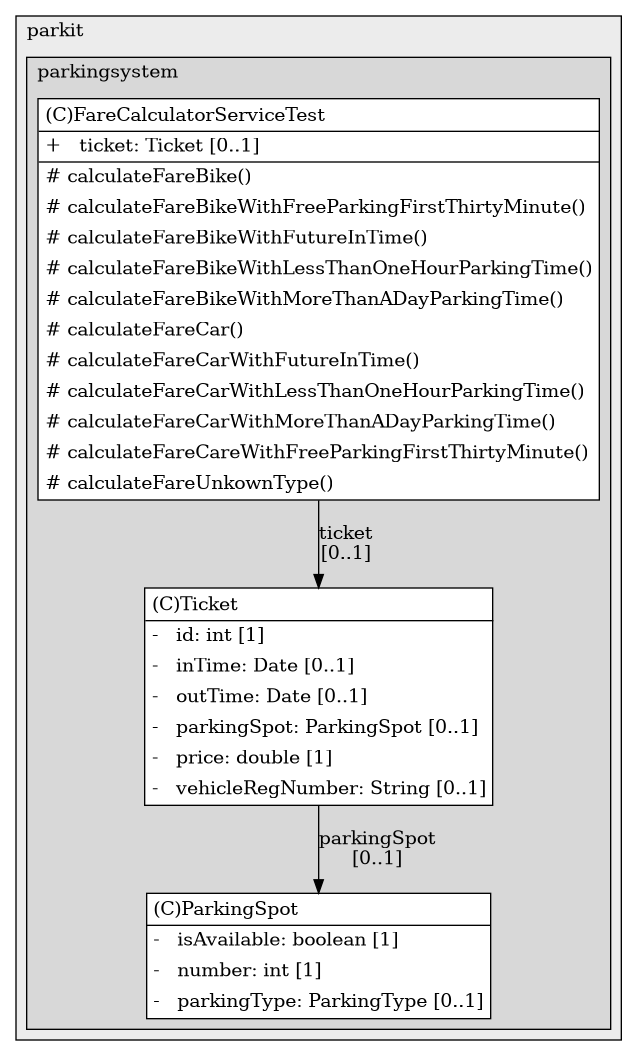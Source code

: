 @startuml

/' diagram meta data start
config=StructureConfiguration;
{
  "projectClassification": {
    "searchMode": "OpenProject", // OpenProject, AllProjects
    "includedProjects": "",
    "pathEndKeywords": "*.impl",
    "isClientPath": "",
    "isClientName": "",
    "isTestPath": "",
    "isTestName": "",
    "isMappingPath": "",
    "isMappingName": "",
    "isDataAccessPath": "",
    "isDataAccessName": "",
    "isDataStructurePath": "",
    "isDataStructureName": "",
    "isInterfaceStructuresPath": "",
    "isInterfaceStructuresName": "",
    "isEntryPointPath": "",
    "isEntryPointName": ""
  },
  "graphRestriction": {
    "classPackageExcludeFilter": "",
    "classPackageIncludeFilter": "",
    "classNameExcludeFilter": "",
    "classNameIncludeFilter": "",
    "methodNameExcludeFilter": "",
    "methodNameIncludeFilter": "",
    "removeByInheritance": "", // inheritance/annotation based filtering is done in a second step
    "removeByAnnotation": "",
    "removeByClassPackage": "", // cleanup the graph after inheritance/annotation based filtering is done
    "removeByClassName": "",
    "cutMappings": false,
    "cutEnum": true,
    "cutTests": true,
    "cutClient": true,
    "cutDataAccess": true,
    "cutInterfaceStructures": true,
    "cutDataStructures": true,
    "cutGetterAndSetter": true,
    "cutConstructors": true
  },
  "graphTraversal": {
    "forwardDepth": 4,
    "backwardDepth": 3,
    "classPackageExcludeFilter": "",
    "classPackageIncludeFilter": "",
    "classNameExcludeFilter": "",
    "classNameIncludeFilter": "",
    "methodNameExcludeFilter": "",
    "methodNameIncludeFilter": "",
    "hideMappings": false,
    "hideDataStructures": false,
    "hidePrivateMethods": true,
    "hideInterfaceCalls": true, // indirection: implementation -> interface (is hidden) -> implementation
    "onlyShowApplicationEntryPoints": false // root node is included
  },
  "details": {
    "aggregation": "GroupByClass", // ByClass, GroupByClass, None
    "showClassGenericTypes": true,
    "showMethods": true,
    "showMethodParameterNames": true,
    "showMethodParameterTypes": true,
    "showMethodReturnType": true,
    "showPackageLevels": 2,
    "showDetailedClassStructure": true
  },
  "rootClass": "com.parkit.parkingsystem.FareCalculatorServiceTest"
}
diagram meta data end '/



digraph g {
    rankdir="TB"
    splines=polyline
    

'nodes 
subgraph cluster_995418475 { 
   	label=parkit
	labeljust=l
	fillcolor="#ececec"
	style=filled
   
   subgraph cluster_1993659314 { 
   	label=parkingsystem
	labeljust=l
	fillcolor="#d8d8d8"
	style=filled
   
   FareCalculatorServiceTest1280085349[
	label=<<TABLE BORDER="1" CELLBORDER="0" CELLPADDING="4" CELLSPACING="0">
<TR><TD ALIGN="LEFT" >(C)FareCalculatorServiceTest</TD></TR>
<HR/>
<TR><TD ALIGN="LEFT" >+   ticket: Ticket [0..1]</TD></TR>
<HR/>
<TR><TD ALIGN="LEFT" ># calculateFareBike()</TD></TR>
<TR><TD ALIGN="LEFT" ># calculateFareBikeWithFreeParkingFirstThirtyMinute()</TD></TR>
<TR><TD ALIGN="LEFT" ># calculateFareBikeWithFutureInTime()</TD></TR>
<TR><TD ALIGN="LEFT" ># calculateFareBikeWithLessThanOneHourParkingTime()</TD></TR>
<TR><TD ALIGN="LEFT" ># calculateFareBikeWithMoreThanADayParkingTime()</TD></TR>
<TR><TD ALIGN="LEFT" ># calculateFareCar()</TD></TR>
<TR><TD ALIGN="LEFT" ># calculateFareCarWithFutureInTime()</TD></TR>
<TR><TD ALIGN="LEFT" ># calculateFareCarWithLessThanOneHourParkingTime()</TD></TR>
<TR><TD ALIGN="LEFT" ># calculateFareCarWithMoreThanADayParkingTime()</TD></TR>
<TR><TD ALIGN="LEFT" ># calculateFareCareWithFreeParkingFirstThirtyMinute()</TD></TR>
<TR><TD ALIGN="LEFT" ># calculateFareUnkownType()</TD></TR>
</TABLE>>
	style=filled
	margin=0
	shape=plaintext
	fillcolor="#FFFFFF"
];

ParkingSpot1007764970[
	label=<<TABLE BORDER="1" CELLBORDER="0" CELLPADDING="4" CELLSPACING="0">
<TR><TD ALIGN="LEFT" >(C)ParkingSpot</TD></TR>
<HR/>
<TR><TD ALIGN="LEFT" >-   isAvailable: boolean [1]</TD></TR>
<TR><TD ALIGN="LEFT" >-   number: int [1]</TD></TR>
<TR><TD ALIGN="LEFT" >-   parkingType: ParkingType [0..1]</TD></TR>
</TABLE>>
	style=filled
	margin=0
	shape=plaintext
	fillcolor="#FFFFFF"
];

Ticket1007764970[
	label=<<TABLE BORDER="1" CELLBORDER="0" CELLPADDING="4" CELLSPACING="0">
<TR><TD ALIGN="LEFT" >(C)Ticket</TD></TR>
<HR/>
<TR><TD ALIGN="LEFT" >-   id: int [1]</TD></TR>
<TR><TD ALIGN="LEFT" >-   inTime: Date [0..1]</TD></TR>
<TR><TD ALIGN="LEFT" >-   outTime: Date [0..1]</TD></TR>
<TR><TD ALIGN="LEFT" >-   parkingSpot: ParkingSpot [0..1]</TD></TR>
<TR><TD ALIGN="LEFT" >-   price: double [1]</TD></TR>
<TR><TD ALIGN="LEFT" >-   vehicleRegNumber: String [0..1]</TD></TR>
</TABLE>>
	style=filled
	margin=0
	shape=plaintext
	fillcolor="#FFFFFF"
];
} 
} 

'edges    
FareCalculatorServiceTest1280085349 -> Ticket1007764970[label="ticket
[0..1]"];
Ticket1007764970 -> ParkingSpot1007764970[label="parkingSpot
[0..1]"];
    
}
@enduml